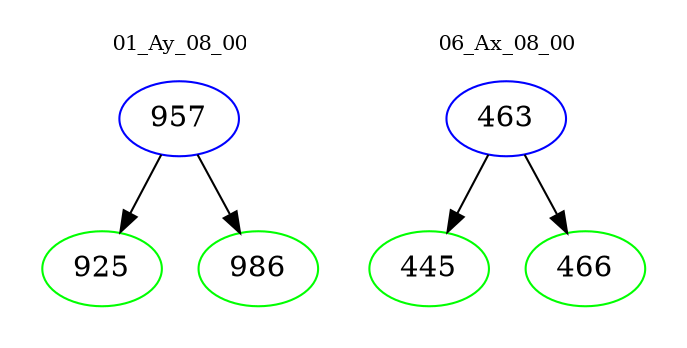 digraph{
subgraph cluster_0 {
color = white
label = "01_Ay_08_00";
fontsize=10;
T0_957 [label="957", color="blue"]
T0_957 -> T0_925 [color="black"]
T0_925 [label="925", color="green"]
T0_957 -> T0_986 [color="black"]
T0_986 [label="986", color="green"]
}
subgraph cluster_1 {
color = white
label = "06_Ax_08_00";
fontsize=10;
T1_463 [label="463", color="blue"]
T1_463 -> T1_445 [color="black"]
T1_445 [label="445", color="green"]
T1_463 -> T1_466 [color="black"]
T1_466 [label="466", color="green"]
}
}
